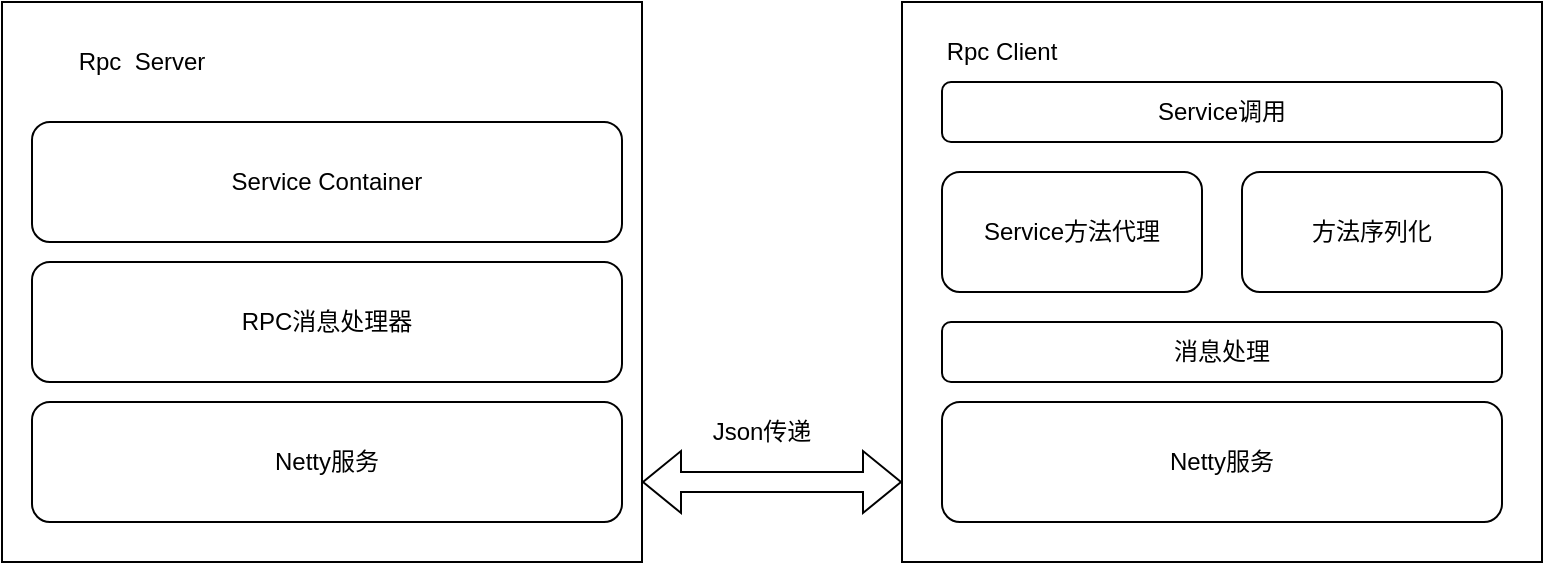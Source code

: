 <mxfile version="20.3.0" type="device"><diagram id="CruFpwOSPc4OINMuc8G3" name="第 1 页"><mxGraphModel dx="965" dy="715" grid="1" gridSize="10" guides="1" tooltips="1" connect="1" arrows="1" fold="1" page="1" pageScale="1" pageWidth="1100" pageHeight="850" math="0" shadow="0"><root><mxCell id="0"/><mxCell id="1" parent="0"/><mxCell id="EAoTUSoW0Dppz3NKhl-G-1" value="" style="rounded=0;whiteSpace=wrap;html=1;" vertex="1" parent="1"><mxGeometry x="420" y="280" width="320" height="280" as="geometry"/></mxCell><mxCell id="EAoTUSoW0Dppz3NKhl-G-2" value="Rpc&amp;nbsp; Server" style="text;html=1;strokeColor=none;fillColor=none;align=center;verticalAlign=middle;whiteSpace=wrap;rounded=0;" vertex="1" parent="1"><mxGeometry x="435" y="300" width="110" height="20" as="geometry"/></mxCell><mxCell id="EAoTUSoW0Dppz3NKhl-G-5" style="edgeStyle=orthogonalEdgeStyle;rounded=0;orthogonalLoop=1;jettySize=auto;html=1;exitX=0.5;exitY=1;exitDx=0;exitDy=0;" edge="1" parent="1"><mxGeometry relative="1" as="geometry"><mxPoint x="460" y="405" as="sourcePoint"/><mxPoint x="460" y="405" as="targetPoint"/></mxGeometry></mxCell><mxCell id="EAoTUSoW0Dppz3NKhl-G-8" value="RPC消息处理器" style="rounded=1;whiteSpace=wrap;html=1;" vertex="1" parent="1"><mxGeometry x="435" y="410" width="295" height="60" as="geometry"/></mxCell><mxCell id="EAoTUSoW0Dppz3NKhl-G-9" value="Netty服务" style="rounded=1;whiteSpace=wrap;html=1;" vertex="1" parent="1"><mxGeometry x="435" y="480" width="295" height="60" as="geometry"/></mxCell><mxCell id="EAoTUSoW0Dppz3NKhl-G-10" value="Service Container" style="rounded=1;whiteSpace=wrap;html=1;" vertex="1" parent="1"><mxGeometry x="435" y="340" width="295" height="60" as="geometry"/></mxCell><mxCell id="EAoTUSoW0Dppz3NKhl-G-12" value="" style="rounded=0;whiteSpace=wrap;html=1;" vertex="1" parent="1"><mxGeometry x="870" y="280" width="320" height="280" as="geometry"/></mxCell><mxCell id="EAoTUSoW0Dppz3NKhl-G-13" value="Netty服务" style="rounded=1;whiteSpace=wrap;html=1;" vertex="1" parent="1"><mxGeometry x="890" y="480" width="280" height="60" as="geometry"/></mxCell><mxCell id="EAoTUSoW0Dppz3NKhl-G-14" value="Service方法代理" style="rounded=1;whiteSpace=wrap;html=1;" vertex="1" parent="1"><mxGeometry x="890" y="365" width="130" height="60" as="geometry"/></mxCell><mxCell id="EAoTUSoW0Dppz3NKhl-G-15" value="方法序列化" style="rounded=1;whiteSpace=wrap;html=1;" vertex="1" parent="1"><mxGeometry x="1040" y="365" width="130" height="60" as="geometry"/></mxCell><mxCell id="EAoTUSoW0Dppz3NKhl-G-16" value="Service调用" style="rounded=1;whiteSpace=wrap;html=1;" vertex="1" parent="1"><mxGeometry x="890" y="320" width="280" height="30" as="geometry"/></mxCell><mxCell id="EAoTUSoW0Dppz3NKhl-G-17" value="消息处理" style="rounded=1;whiteSpace=wrap;html=1;" vertex="1" parent="1"><mxGeometry x="890" y="440" width="280" height="30" as="geometry"/></mxCell><mxCell id="EAoTUSoW0Dppz3NKhl-G-18" value="" style="shape=flexArrow;endArrow=classic;startArrow=classic;html=1;rounded=0;" edge="1" parent="1"><mxGeometry width="100" height="100" relative="1" as="geometry"><mxPoint x="740" y="520" as="sourcePoint"/><mxPoint x="870" y="520" as="targetPoint"/></mxGeometry></mxCell><mxCell id="EAoTUSoW0Dppz3NKhl-G-19" value="Json传递" style="text;html=1;strokeColor=none;fillColor=none;align=center;verticalAlign=middle;whiteSpace=wrap;rounded=0;" vertex="1" parent="1"><mxGeometry x="770" y="480" width="60" height="30" as="geometry"/></mxCell><mxCell id="EAoTUSoW0Dppz3NKhl-G-20" value="Rpc Client" style="text;html=1;strokeColor=none;fillColor=none;align=center;verticalAlign=middle;whiteSpace=wrap;rounded=0;" vertex="1" parent="1"><mxGeometry x="890" y="290" width="60" height="30" as="geometry"/></mxCell></root></mxGraphModel></diagram></mxfile>